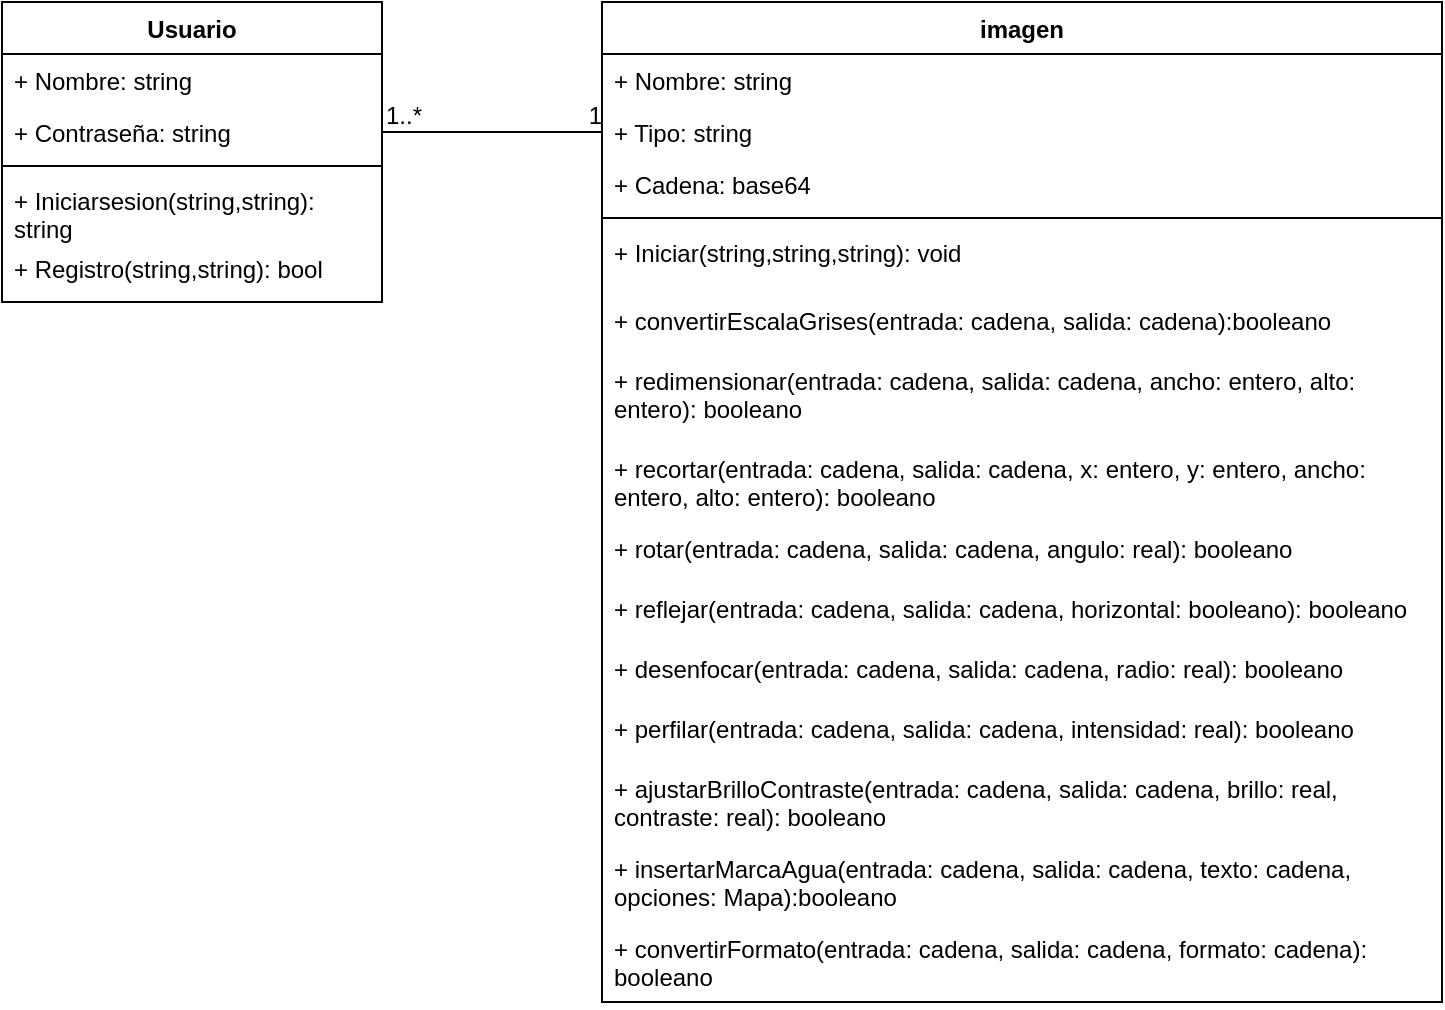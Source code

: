 <mxfile version="28.2.3">
  <diagram name="Página-1" id="vp-BJkbBIR0ZyAkBC735">
    <mxGraphModel dx="1418" dy="786" grid="1" gridSize="10" guides="1" tooltips="1" connect="1" arrows="1" fold="1" page="1" pageScale="1" pageWidth="1169" pageHeight="827" math="0" shadow="0">
      <root>
        <mxCell id="0" />
        <mxCell id="1" parent="0" />
        <mxCell id="HV2GFjXc2rtUskFAwe9_-1" value="Usuario" style="swimlane;fontStyle=1;align=center;verticalAlign=top;childLayout=stackLayout;horizontal=1;startSize=26;horizontalStack=0;resizeParent=1;resizeParentMax=0;resizeLast=0;collapsible=1;marginBottom=0;whiteSpace=wrap;html=1;" vertex="1" parent="1">
          <mxGeometry x="190" y="140" width="190" height="150" as="geometry" />
        </mxCell>
        <mxCell id="HV2GFjXc2rtUskFAwe9_-2" value="+ Nombre: string" style="text;strokeColor=none;fillColor=none;align=left;verticalAlign=top;spacingLeft=4;spacingRight=4;overflow=hidden;rotatable=0;points=[[0,0.5],[1,0.5]];portConstraint=eastwest;whiteSpace=wrap;html=1;" vertex="1" parent="HV2GFjXc2rtUskFAwe9_-1">
          <mxGeometry y="26" width="190" height="26" as="geometry" />
        </mxCell>
        <mxCell id="HV2GFjXc2rtUskFAwe9_-5" value="+ Contraseña: string" style="text;strokeColor=none;fillColor=none;align=left;verticalAlign=top;spacingLeft=4;spacingRight=4;overflow=hidden;rotatable=0;points=[[0,0.5],[1,0.5]];portConstraint=eastwest;whiteSpace=wrap;html=1;" vertex="1" parent="HV2GFjXc2rtUskFAwe9_-1">
          <mxGeometry y="52" width="190" height="26" as="geometry" />
        </mxCell>
        <mxCell id="HV2GFjXc2rtUskFAwe9_-3" value="" style="line;strokeWidth=1;fillColor=none;align=left;verticalAlign=middle;spacingTop=-1;spacingLeft=3;spacingRight=3;rotatable=0;labelPosition=right;points=[];portConstraint=eastwest;strokeColor=inherit;" vertex="1" parent="HV2GFjXc2rtUskFAwe9_-1">
          <mxGeometry y="78" width="190" height="8" as="geometry" />
        </mxCell>
        <mxCell id="HV2GFjXc2rtUskFAwe9_-4" value="+ Iniciarsesion(string,string): string" style="text;strokeColor=none;fillColor=none;align=left;verticalAlign=top;spacingLeft=4;spacingRight=4;overflow=hidden;rotatable=0;points=[[0,0.5],[1,0.5]];portConstraint=eastwest;whiteSpace=wrap;html=1;" vertex="1" parent="HV2GFjXc2rtUskFAwe9_-1">
          <mxGeometry y="86" width="190" height="34" as="geometry" />
        </mxCell>
        <mxCell id="HV2GFjXc2rtUskFAwe9_-6" value="+ Registro(string,string): bool" style="text;strokeColor=none;fillColor=none;align=left;verticalAlign=top;spacingLeft=4;spacingRight=4;overflow=hidden;rotatable=0;points=[[0,0.5],[1,0.5]];portConstraint=eastwest;whiteSpace=wrap;html=1;" vertex="1" parent="HV2GFjXc2rtUskFAwe9_-1">
          <mxGeometry y="120" width="190" height="30" as="geometry" />
        </mxCell>
        <mxCell id="HV2GFjXc2rtUskFAwe9_-8" value="imagen" style="swimlane;fontStyle=1;align=center;verticalAlign=top;childLayout=stackLayout;horizontal=1;startSize=26;horizontalStack=0;resizeParent=1;resizeParentMax=0;resizeLast=0;collapsible=1;marginBottom=0;whiteSpace=wrap;html=1;" vertex="1" parent="1">
          <mxGeometry x="490" y="140" width="420" height="500" as="geometry" />
        </mxCell>
        <mxCell id="HV2GFjXc2rtUskFAwe9_-9" value="+ Nombre: string" style="text;strokeColor=none;fillColor=none;align=left;verticalAlign=top;spacingLeft=4;spacingRight=4;overflow=hidden;rotatable=0;points=[[0,0.5],[1,0.5]];portConstraint=eastwest;whiteSpace=wrap;html=1;" vertex="1" parent="HV2GFjXc2rtUskFAwe9_-8">
          <mxGeometry y="26" width="420" height="26" as="geometry" />
        </mxCell>
        <mxCell id="HV2GFjXc2rtUskFAwe9_-10" value="+ Tipo: string" style="text;strokeColor=none;fillColor=none;align=left;verticalAlign=top;spacingLeft=4;spacingRight=4;overflow=hidden;rotatable=0;points=[[0,0.5],[1,0.5]];portConstraint=eastwest;whiteSpace=wrap;html=1;" vertex="1" parent="HV2GFjXc2rtUskFAwe9_-8">
          <mxGeometry y="52" width="420" height="26" as="geometry" />
        </mxCell>
        <mxCell id="HV2GFjXc2rtUskFAwe9_-18" value="+ Cadena: base64" style="text;strokeColor=none;fillColor=none;align=left;verticalAlign=top;spacingLeft=4;spacingRight=4;overflow=hidden;rotatable=0;points=[[0,0.5],[1,0.5]];portConstraint=eastwest;whiteSpace=wrap;html=1;" vertex="1" parent="HV2GFjXc2rtUskFAwe9_-8">
          <mxGeometry y="78" width="420" height="26" as="geometry" />
        </mxCell>
        <mxCell id="HV2GFjXc2rtUskFAwe9_-11" value="" style="line;strokeWidth=1;fillColor=none;align=left;verticalAlign=middle;spacingTop=-1;spacingLeft=3;spacingRight=3;rotatable=0;labelPosition=right;points=[];portConstraint=eastwest;strokeColor=inherit;" vertex="1" parent="HV2GFjXc2rtUskFAwe9_-8">
          <mxGeometry y="104" width="420" height="8" as="geometry" />
        </mxCell>
        <mxCell id="HV2GFjXc2rtUskFAwe9_-12" value="+ Iniciar(string,string,string): void" style="text;strokeColor=none;fillColor=none;align=left;verticalAlign=top;spacingLeft=4;spacingRight=4;overflow=hidden;rotatable=0;points=[[0,0.5],[1,0.5]];portConstraint=eastwest;whiteSpace=wrap;html=1;" vertex="1" parent="HV2GFjXc2rtUskFAwe9_-8">
          <mxGeometry y="112" width="420" height="34" as="geometry" />
        </mxCell>
        <mxCell id="HV2GFjXc2rtUskFAwe9_-13" value="+ convertirEscalaGrises(entrada: cadena, salida: cadena):booleano" style="text;strokeColor=none;fillColor=none;align=left;verticalAlign=top;spacingLeft=4;spacingRight=4;overflow=hidden;rotatable=0;points=[[0,0.5],[1,0.5]];portConstraint=eastwest;whiteSpace=wrap;html=1;" vertex="1" parent="HV2GFjXc2rtUskFAwe9_-8">
          <mxGeometry y="146" width="420" height="30" as="geometry" />
        </mxCell>
        <mxCell id="HV2GFjXc2rtUskFAwe9_-19" value="+ redimensionar(entrada: cadena, salida: cadena, ancho: entero, alto: entero): booleano" style="text;strokeColor=none;fillColor=none;align=left;verticalAlign=top;spacingLeft=4;spacingRight=4;overflow=hidden;rotatable=0;points=[[0,0.5],[1,0.5]];portConstraint=eastwest;whiteSpace=wrap;html=1;" vertex="1" parent="HV2GFjXc2rtUskFAwe9_-8">
          <mxGeometry y="176" width="420" height="44" as="geometry" />
        </mxCell>
        <mxCell id="HV2GFjXc2rtUskFAwe9_-20" value="+&amp;nbsp;&lt;span style=&quot;background-color: transparent;&quot;&gt;recortar(entrada: cadena, salida: cadena, x: entero, y: entero, ancho: entero, alto: entero): booleano&lt;/span&gt;&lt;div&gt;&lt;span style=&quot;background-color: transparent; color: light-dark(rgb(0, 0, 0), rgb(255, 255, 255));&quot;&gt;&lt;br&gt;&lt;/span&gt;&lt;/div&gt;" style="text;strokeColor=none;fillColor=none;align=left;verticalAlign=top;spacingLeft=4;spacingRight=4;overflow=hidden;rotatable=0;points=[[0,0.5],[1,0.5]];portConstraint=eastwest;whiteSpace=wrap;html=1;" vertex="1" parent="HV2GFjXc2rtUskFAwe9_-8">
          <mxGeometry y="220" width="420" height="40" as="geometry" />
        </mxCell>
        <mxCell id="HV2GFjXc2rtUskFAwe9_-21" value="+&amp;nbsp;rotar(entrada: cadena, salida: cadena, angulo: real): booleano" style="text;strokeColor=none;fillColor=none;align=left;verticalAlign=top;spacingLeft=4;spacingRight=4;overflow=hidden;rotatable=0;points=[[0,0.5],[1,0.5]];portConstraint=eastwest;whiteSpace=wrap;html=1;" vertex="1" parent="HV2GFjXc2rtUskFAwe9_-8">
          <mxGeometry y="260" width="420" height="30" as="geometry" />
        </mxCell>
        <mxCell id="HV2GFjXc2rtUskFAwe9_-22" value="+&amp;nbsp;reflejar(entrada: cadena, salida: cadena, horizontal: booleano): booleano" style="text;strokeColor=none;fillColor=none;align=left;verticalAlign=top;spacingLeft=4;spacingRight=4;overflow=hidden;rotatable=0;points=[[0,0.5],[1,0.5]];portConstraint=eastwest;whiteSpace=wrap;html=1;" vertex="1" parent="HV2GFjXc2rtUskFAwe9_-8">
          <mxGeometry y="290" width="420" height="30" as="geometry" />
        </mxCell>
        <mxCell id="HV2GFjXc2rtUskFAwe9_-24" value="+ desenfocar(entrada: cadena, salida: cadena, radio: real): booleano" style="text;strokeColor=none;fillColor=none;align=left;verticalAlign=top;spacingLeft=4;spacingRight=4;overflow=hidden;rotatable=0;points=[[0,0.5],[1,0.5]];portConstraint=eastwest;whiteSpace=wrap;html=1;" vertex="1" parent="HV2GFjXc2rtUskFAwe9_-8">
          <mxGeometry y="320" width="420" height="30" as="geometry" />
        </mxCell>
        <mxCell id="HV2GFjXc2rtUskFAwe9_-25" value="+ perfilar(entrada: cadena, salida: cadena, intensidad: real): booleano" style="text;strokeColor=none;fillColor=none;align=left;verticalAlign=top;spacingLeft=4;spacingRight=4;overflow=hidden;rotatable=0;points=[[0,0.5],[1,0.5]];portConstraint=eastwest;whiteSpace=wrap;html=1;" vertex="1" parent="HV2GFjXc2rtUskFAwe9_-8">
          <mxGeometry y="350" width="420" height="30" as="geometry" />
        </mxCell>
        <mxCell id="HV2GFjXc2rtUskFAwe9_-26" value="+ ajustarBrilloContraste(entrada: cadena, salida: cadena, brillo: real, contraste: real): booleano" style="text;strokeColor=none;fillColor=none;align=left;verticalAlign=top;spacingLeft=4;spacingRight=4;overflow=hidden;rotatable=0;points=[[0,0.5],[1,0.5]];portConstraint=eastwest;whiteSpace=wrap;html=1;" vertex="1" parent="HV2GFjXc2rtUskFAwe9_-8">
          <mxGeometry y="380" width="420" height="40" as="geometry" />
        </mxCell>
        <mxCell id="HV2GFjXc2rtUskFAwe9_-27" value="+ insertarMarcaAgua(entrada: cadena, salida: cadena, texto: cadena, opciones: Mapa):booleano" style="text;strokeColor=none;fillColor=none;align=left;verticalAlign=top;spacingLeft=4;spacingRight=4;overflow=hidden;rotatable=0;points=[[0,0.5],[1,0.5]];portConstraint=eastwest;whiteSpace=wrap;html=1;" vertex="1" parent="HV2GFjXc2rtUskFAwe9_-8">
          <mxGeometry y="420" width="420" height="40" as="geometry" />
        </mxCell>
        <mxCell id="HV2GFjXc2rtUskFAwe9_-28" value="+ convertirFormato(entrada: cadena, salida: cadena, formato: cadena): booleano" style="text;strokeColor=none;fillColor=none;align=left;verticalAlign=top;spacingLeft=4;spacingRight=4;overflow=hidden;rotatable=0;points=[[0,0.5],[1,0.5]];portConstraint=eastwest;whiteSpace=wrap;html=1;" vertex="1" parent="HV2GFjXc2rtUskFAwe9_-8">
          <mxGeometry y="460" width="420" height="40" as="geometry" />
        </mxCell>
        <mxCell id="HV2GFjXc2rtUskFAwe9_-14" value="" style="endArrow=none;html=1;rounded=0;align=center;verticalAlign=top;endFill=0;labelBackgroundColor=none;entryX=0;entryY=0.5;entryDx=0;entryDy=0;exitX=1;exitY=0.5;exitDx=0;exitDy=0;" edge="1" parent="1" source="HV2GFjXc2rtUskFAwe9_-5" target="HV2GFjXc2rtUskFAwe9_-10">
          <mxGeometry relative="1" as="geometry">
            <mxPoint x="420" y="220" as="sourcePoint" />
            <mxPoint x="480" y="360" as="targetPoint" />
          </mxGeometry>
        </mxCell>
        <mxCell id="HV2GFjXc2rtUskFAwe9_-15" value="1..*" style="resizable=0;html=1;align=left;verticalAlign=bottom;labelBackgroundColor=none;" connectable="0" vertex="1" parent="HV2GFjXc2rtUskFAwe9_-14">
          <mxGeometry x="-1" relative="1" as="geometry" />
        </mxCell>
        <mxCell id="HV2GFjXc2rtUskFAwe9_-16" value="" style="resizable=0;html=1;align=left;verticalAlign=top;labelBackgroundColor=none;" connectable="0" vertex="1" parent="HV2GFjXc2rtUskFAwe9_-14">
          <mxGeometry x="-1" relative="1" as="geometry" />
        </mxCell>
        <mxCell id="HV2GFjXc2rtUskFAwe9_-17" value="1" style="resizable=0;html=1;align=right;verticalAlign=bottom;labelBackgroundColor=none;" connectable="0" vertex="1" parent="HV2GFjXc2rtUskFAwe9_-14">
          <mxGeometry x="1" relative="1" as="geometry" />
        </mxCell>
      </root>
    </mxGraphModel>
  </diagram>
</mxfile>
